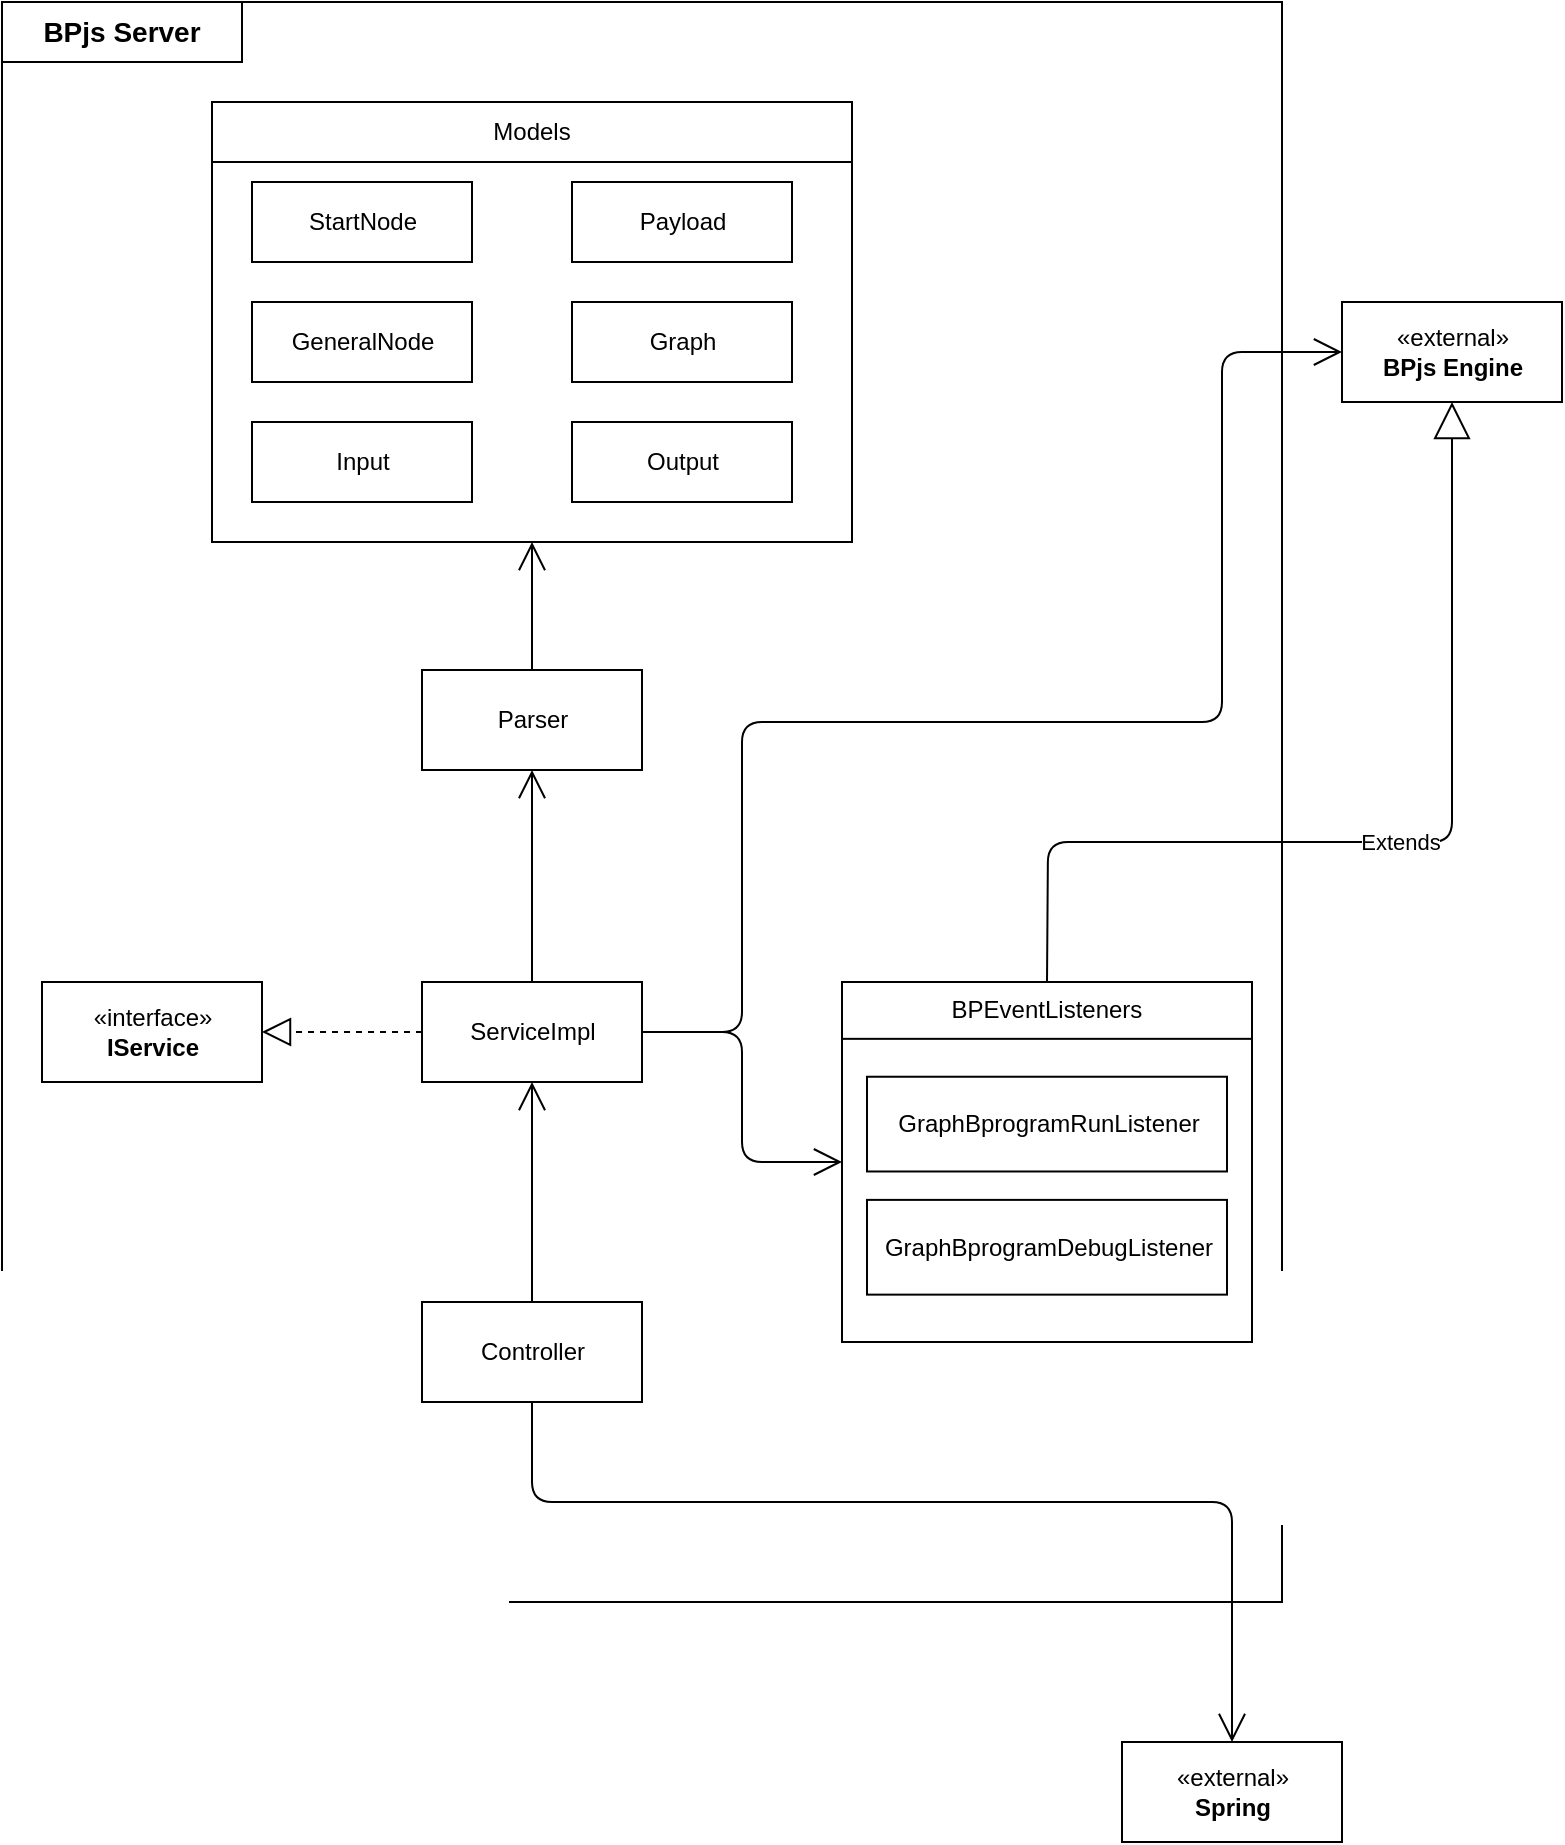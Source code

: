 <mxfile version="14.4.2" type="device"><diagram id="MeJZLCN4pHRgE48exZcn" name="Page-1"><mxGraphModel dx="1182" dy="675" grid="1" gridSize="10" guides="1" tooltips="1" connect="1" arrows="1" fold="1" page="1" pageScale="1" pageWidth="827" pageHeight="1169" math="0" shadow="0"><root><mxCell id="0"/><mxCell id="1" parent="0"/><mxCell id="yNPZDv__QCG7tK246ZYU-22" value="«external»&lt;br&gt;&lt;b&gt;Spring&lt;/b&gt;" style="html=1;" vertex="1" parent="1"><mxGeometry x="590" y="890" width="110" height="50" as="geometry"/></mxCell><mxCell id="yNPZDv__QCG7tK246ZYU-23" value="«external»&lt;br&gt;&lt;b&gt;BPjs Engine&lt;/b&gt;" style="html=1;" vertex="1" parent="1"><mxGeometry x="700" y="170" width="110" height="50" as="geometry"/></mxCell><mxCell id="yNPZDv__QCG7tK246ZYU-28" value="" style="endArrow=open;endFill=1;endSize=12;html=1;entryX=0;entryY=0.5;entryDx=0;entryDy=0;exitX=1;exitY=0.5;exitDx=0;exitDy=0;" edge="1" parent="1" source="yNPZDv__QCG7tK246ZYU-5" target="yNPZDv__QCG7tK246ZYU-23"><mxGeometry width="160" relative="1" as="geometry"><mxPoint x="470" y="360" as="sourcePoint"/><mxPoint x="630" y="360" as="targetPoint"/><Array as="points"><mxPoint x="400" y="535"/><mxPoint x="400" y="380"/><mxPoint x="640" y="380"/><mxPoint x="640" y="195"/></Array></mxGeometry></mxCell><mxCell id="yNPZDv__QCG7tK246ZYU-31" value="" style="endArrow=open;endFill=1;endSize=12;html=1;exitX=0.5;exitY=1;exitDx=0;exitDy=0;entryX=0.5;entryY=0;entryDx=0;entryDy=0;" edge="1" parent="1" source="yNPZDv__QCG7tK246ZYU-2" target="yNPZDv__QCG7tK246ZYU-22"><mxGeometry width="160" relative="1" as="geometry"><mxPoint x="290" y="830" as="sourcePoint"/><mxPoint x="450" y="830" as="targetPoint"/><Array as="points"><mxPoint x="295" y="770"/><mxPoint x="645" y="770"/></Array></mxGeometry></mxCell><mxCell id="yNPZDv__QCG7tK246ZYU-32" value="Extends" style="endArrow=block;endSize=16;endFill=0;html=1;entryX=0.5;entryY=1;entryDx=0;entryDy=0;exitX=0.5;exitY=0;exitDx=0;exitDy=0;" edge="1" parent="1" source="yNPZDv__QCG7tK246ZYU-20" target="yNPZDv__QCG7tK246ZYU-23"><mxGeometry width="160" relative="1" as="geometry"><mxPoint x="570" y="470" as="sourcePoint"/><mxPoint x="730" y="470" as="targetPoint"/><Array as="points"><mxPoint x="553" y="440"/><mxPoint x="755" y="440"/></Array></mxGeometry></mxCell><mxCell id="yNPZDv__QCG7tK246ZYU-34" value="" style="group" vertex="1" connectable="0" parent="1"><mxGeometry x="30" y="20" width="640" height="800" as="geometry"/></mxCell><mxCell id="yNPZDv__QCG7tK246ZYU-33" value="" style="rounded=0;whiteSpace=wrap;html=1;fillColor=none;" vertex="1" parent="yNPZDv__QCG7tK246ZYU-34"><mxGeometry width="640" height="800" as="geometry"/></mxCell><mxCell id="yNPZDv__QCG7tK246ZYU-2" value="Controller" style="html=1;" vertex="1" parent="yNPZDv__QCG7tK246ZYU-34"><mxGeometry x="210" y="650" width="110" height="50" as="geometry"/></mxCell><mxCell id="yNPZDv__QCG7tK246ZYU-4" value="«interface»&lt;br&gt;&lt;b&gt;IService&lt;/b&gt;" style="html=1;" vertex="1" parent="yNPZDv__QCG7tK246ZYU-34"><mxGeometry x="20" y="490" width="110" height="50" as="geometry"/></mxCell><mxCell id="yNPZDv__QCG7tK246ZYU-5" value="ServiceImpl" style="html=1;" vertex="1" parent="yNPZDv__QCG7tK246ZYU-34"><mxGeometry x="210" y="490" width="110" height="50" as="geometry"/></mxCell><mxCell id="yNPZDv__QCG7tK246ZYU-12" value="Parser" style="html=1;" vertex="1" parent="yNPZDv__QCG7tK246ZYU-34"><mxGeometry x="210" y="334" width="110" height="50" as="geometry"/></mxCell><mxCell id="yNPZDv__QCG7tK246ZYU-21" value="" style="group" vertex="1" connectable="0" parent="yNPZDv__QCG7tK246ZYU-34"><mxGeometry x="420" y="490" width="205" height="180" as="geometry"/></mxCell><mxCell id="yNPZDv__QCG7tK246ZYU-19" value="" style="rounded=0;whiteSpace=wrap;html=1;" vertex="1" parent="yNPZDv__QCG7tK246ZYU-21"><mxGeometry width="205" height="180" as="geometry"/></mxCell><mxCell id="yNPZDv__QCG7tK246ZYU-13" value="GraphBprogramRunListener" style="html=1;" vertex="1" parent="yNPZDv__QCG7tK246ZYU-21"><mxGeometry x="12.5" y="47.368" width="180" height="47.368" as="geometry"/></mxCell><mxCell id="yNPZDv__QCG7tK246ZYU-14" value="GraphBprogramDebugListener" style="html=1;" vertex="1" parent="yNPZDv__QCG7tK246ZYU-21"><mxGeometry x="12.5" y="108.947" width="180" height="47.368" as="geometry"/></mxCell><mxCell id="yNPZDv__QCG7tK246ZYU-20" value="BPEventListeners" style="rounded=0;whiteSpace=wrap;html=1;" vertex="1" parent="yNPZDv__QCG7tK246ZYU-21"><mxGeometry width="205" height="28.421" as="geometry"/></mxCell><mxCell id="yNPZDv__QCG7tK246ZYU-24" value="" style="endArrow=open;endFill=1;endSize=12;html=1;entryX=0.5;entryY=1;entryDx=0;entryDy=0;exitX=0.5;exitY=0;exitDx=0;exitDy=0;" edge="1" parent="yNPZDv__QCG7tK246ZYU-34" source="yNPZDv__QCG7tK246ZYU-12" target="yNPZDv__QCG7tK246ZYU-16"><mxGeometry width="160" relative="1" as="geometry"><mxPoint x="100" y="300" as="sourcePoint"/><mxPoint x="260" y="300" as="targetPoint"/></mxGeometry></mxCell><mxCell id="yNPZDv__QCG7tK246ZYU-25" value="" style="endArrow=open;endFill=1;endSize=12;html=1;entryX=0.5;entryY=1;entryDx=0;entryDy=0;exitX=0.5;exitY=0;exitDx=0;exitDy=0;" edge="1" parent="yNPZDv__QCG7tK246ZYU-34" source="yNPZDv__QCG7tK246ZYU-5" target="yNPZDv__QCG7tK246ZYU-12"><mxGeometry width="160" relative="1" as="geometry"><mxPoint x="120" y="440" as="sourcePoint"/><mxPoint x="280" y="440" as="targetPoint"/></mxGeometry></mxCell><mxCell id="yNPZDv__QCG7tK246ZYU-26" value="" style="endArrow=block;dashed=1;endFill=0;endSize=12;html=1;entryX=1;entryY=0.5;entryDx=0;entryDy=0;exitX=0;exitY=0.5;exitDx=0;exitDy=0;" edge="1" parent="yNPZDv__QCG7tK246ZYU-34" source="yNPZDv__QCG7tK246ZYU-5" target="yNPZDv__QCG7tK246ZYU-4"><mxGeometry width="160" relative="1" as="geometry"><mxPoint x="100" y="590" as="sourcePoint"/><mxPoint x="260" y="590" as="targetPoint"/></mxGeometry></mxCell><mxCell id="yNPZDv__QCG7tK246ZYU-27" value="" style="endArrow=open;endFill=1;endSize=12;html=1;exitX=1;exitY=0.5;exitDx=0;exitDy=0;entryX=0;entryY=0.5;entryDx=0;entryDy=0;" edge="1" parent="yNPZDv__QCG7tK246ZYU-34" source="yNPZDv__QCG7tK246ZYU-5" target="yNPZDv__QCG7tK246ZYU-19"><mxGeometry width="160" relative="1" as="geometry"><mxPoint x="360" y="410" as="sourcePoint"/><mxPoint x="520" y="410" as="targetPoint"/><Array as="points"><mxPoint x="370" y="515"/><mxPoint x="370" y="580"/></Array></mxGeometry></mxCell><mxCell id="yNPZDv__QCG7tK246ZYU-30" value="" style="endArrow=open;endFill=1;endSize=12;html=1;entryX=0.5;entryY=1;entryDx=0;entryDy=0;exitX=0.5;exitY=0;exitDx=0;exitDy=0;" edge="1" parent="yNPZDv__QCG7tK246ZYU-34" source="yNPZDv__QCG7tK246ZYU-2" target="yNPZDv__QCG7tK246ZYU-5"><mxGeometry width="160" relative="1" as="geometry"><mxPoint x="90" y="600" as="sourcePoint"/><mxPoint x="250" y="600" as="targetPoint"/></mxGeometry></mxCell><mxCell id="yNPZDv__QCG7tK246ZYU-18" value="" style="group" vertex="1" connectable="0" parent="yNPZDv__QCG7tK246ZYU-34"><mxGeometry x="105" y="50" width="320" height="220" as="geometry"/></mxCell><mxCell id="yNPZDv__QCG7tK246ZYU-16" value="" style="html=1;" vertex="1" parent="yNPZDv__QCG7tK246ZYU-18"><mxGeometry width="320" height="220" as="geometry"/></mxCell><mxCell id="yNPZDv__QCG7tK246ZYU-6" value="GeneralNode" style="html=1;" vertex="1" parent="yNPZDv__QCG7tK246ZYU-18"><mxGeometry x="20" y="100" width="110" height="40" as="geometry"/></mxCell><mxCell id="yNPZDv__QCG7tK246ZYU-7" value="Graph" style="html=1;" vertex="1" parent="yNPZDv__QCG7tK246ZYU-18"><mxGeometry x="180" y="100" width="110" height="40" as="geometry"/></mxCell><mxCell id="yNPZDv__QCG7tK246ZYU-8" value="Input" style="html=1;" vertex="1" parent="yNPZDv__QCG7tK246ZYU-18"><mxGeometry x="20" y="160" width="110" height="40" as="geometry"/></mxCell><mxCell id="yNPZDv__QCG7tK246ZYU-9" value="Output" style="html=1;" vertex="1" parent="yNPZDv__QCG7tK246ZYU-18"><mxGeometry x="180" y="160" width="110" height="40" as="geometry"/></mxCell><mxCell id="yNPZDv__QCG7tK246ZYU-10" value="StartNode" style="html=1;" vertex="1" parent="yNPZDv__QCG7tK246ZYU-18"><mxGeometry x="20" y="40" width="110" height="40" as="geometry"/></mxCell><mxCell id="yNPZDv__QCG7tK246ZYU-11" value="Payload" style="html=1;" vertex="1" parent="yNPZDv__QCG7tK246ZYU-18"><mxGeometry x="180" y="40" width="110" height="40" as="geometry"/></mxCell><mxCell id="yNPZDv__QCG7tK246ZYU-17" value="Models" style="rounded=0;whiteSpace=wrap;html=1;" vertex="1" parent="yNPZDv__QCG7tK246ZYU-18"><mxGeometry width="320" height="30" as="geometry"/></mxCell><mxCell id="yNPZDv__QCG7tK246ZYU-35" value="&lt;b&gt;&lt;font style=&quot;font-size: 14px&quot;&gt;BPjs Server&lt;/font&gt;&lt;/b&gt;" style="rounded=0;whiteSpace=wrap;html=1;fillColor=none;" vertex="1" parent="yNPZDv__QCG7tK246ZYU-34"><mxGeometry width="120" height="30" as="geometry"/></mxCell></root></mxGraphModel></diagram></mxfile>
